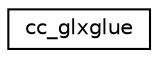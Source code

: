 digraph "Graphical Class Hierarchy"
{
 // LATEX_PDF_SIZE
  edge [fontname="Helvetica",fontsize="10",labelfontname="Helvetica",labelfontsize="10"];
  node [fontname="Helvetica",fontsize="10",shape=record];
  rankdir="LR";
  Node0 [label="cc_glxglue",height=0.2,width=0.4,color="black", fillcolor="white", style="filled",URL="$structcc__glxglue.html",tooltip=" "];
}
